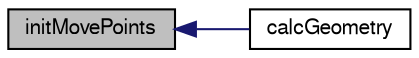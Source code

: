 digraph "initMovePoints"
{
  bgcolor="transparent";
  edge [fontname="FreeSans",fontsize="10",labelfontname="FreeSans",labelfontsize="10"];
  node [fontname="FreeSans",fontsize="10",shape=record];
  rankdir="LR";
  Node10 [label="initMovePoints",height=0.2,width=0.4,color="black", fillcolor="grey75", style="filled", fontcolor="black"];
  Node10 -> Node11 [dir="back",color="midnightblue",fontsize="10",style="solid",fontname="FreeSans"];
  Node11 [label="calcGeometry",height=0.2,width=0.4,color="black",URL="$a24918.html#a58bb4c0382e9ee570811fb3f005a0a97",tooltip="Calculate the patch geometry. "];
}
